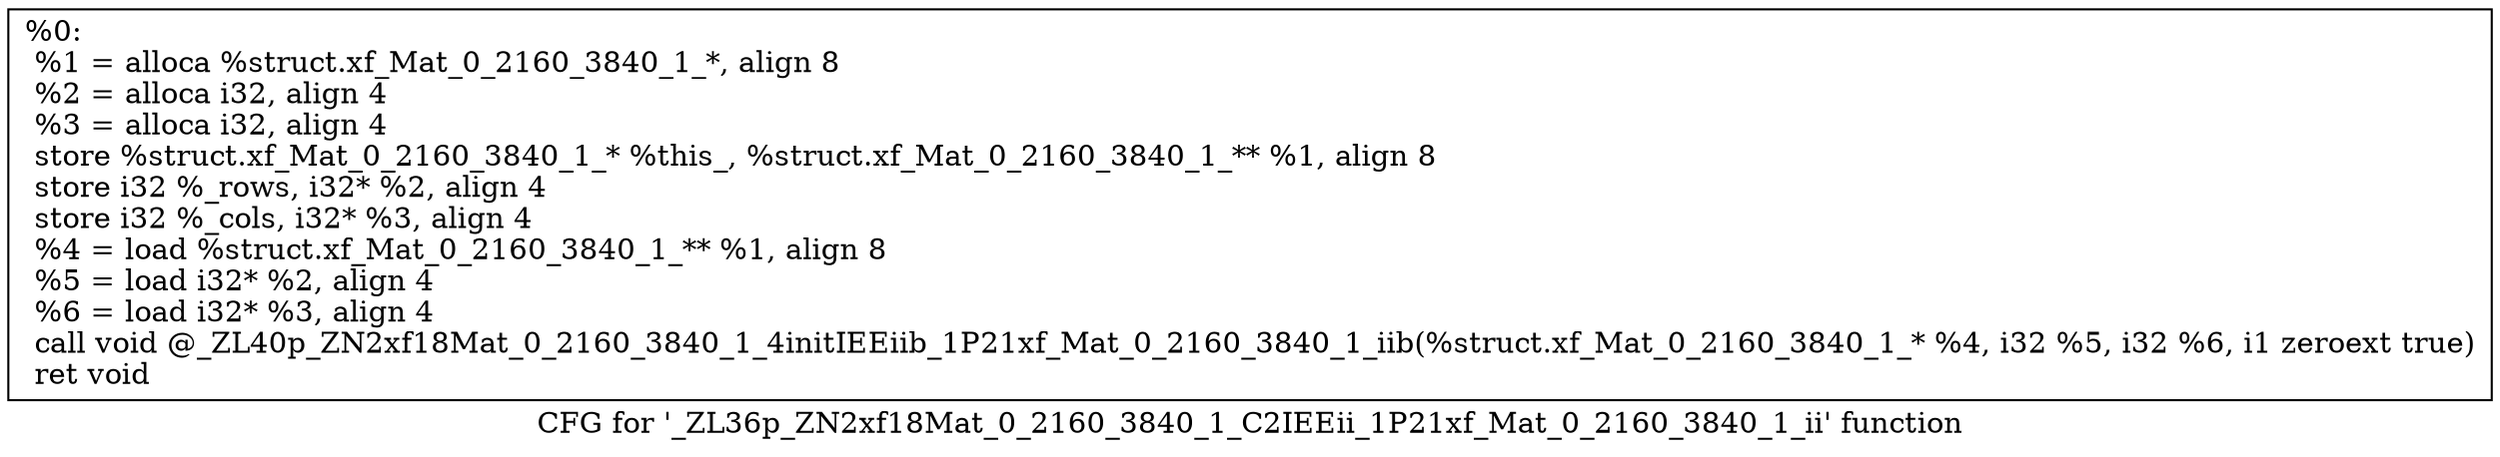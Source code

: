 digraph "CFG for '_ZL36p_ZN2xf18Mat_0_2160_3840_1_C2IEEii_1P21xf_Mat_0_2160_3840_1_ii' function" {
	label="CFG for '_ZL36p_ZN2xf18Mat_0_2160_3840_1_C2IEEii_1P21xf_Mat_0_2160_3840_1_ii' function";

	Node0x3304500 [shape=record,label="{%0:\l  %1 = alloca %struct.xf_Mat_0_2160_3840_1_*, align 8\l  %2 = alloca i32, align 4\l  %3 = alloca i32, align 4\l  store %struct.xf_Mat_0_2160_3840_1_* %this_, %struct.xf_Mat_0_2160_3840_1_** %1, align 8\l  store i32 %_rows, i32* %2, align 4\l  store i32 %_cols, i32* %3, align 4\l  %4 = load %struct.xf_Mat_0_2160_3840_1_** %1, align 8\l  %5 = load i32* %2, align 4\l  %6 = load i32* %3, align 4\l  call void @_ZL40p_ZN2xf18Mat_0_2160_3840_1_4initIEEiib_1P21xf_Mat_0_2160_3840_1_iib(%struct.xf_Mat_0_2160_3840_1_* %4, i32 %5, i32 %6, i1 zeroext true)\l  ret void\l}"];
}
